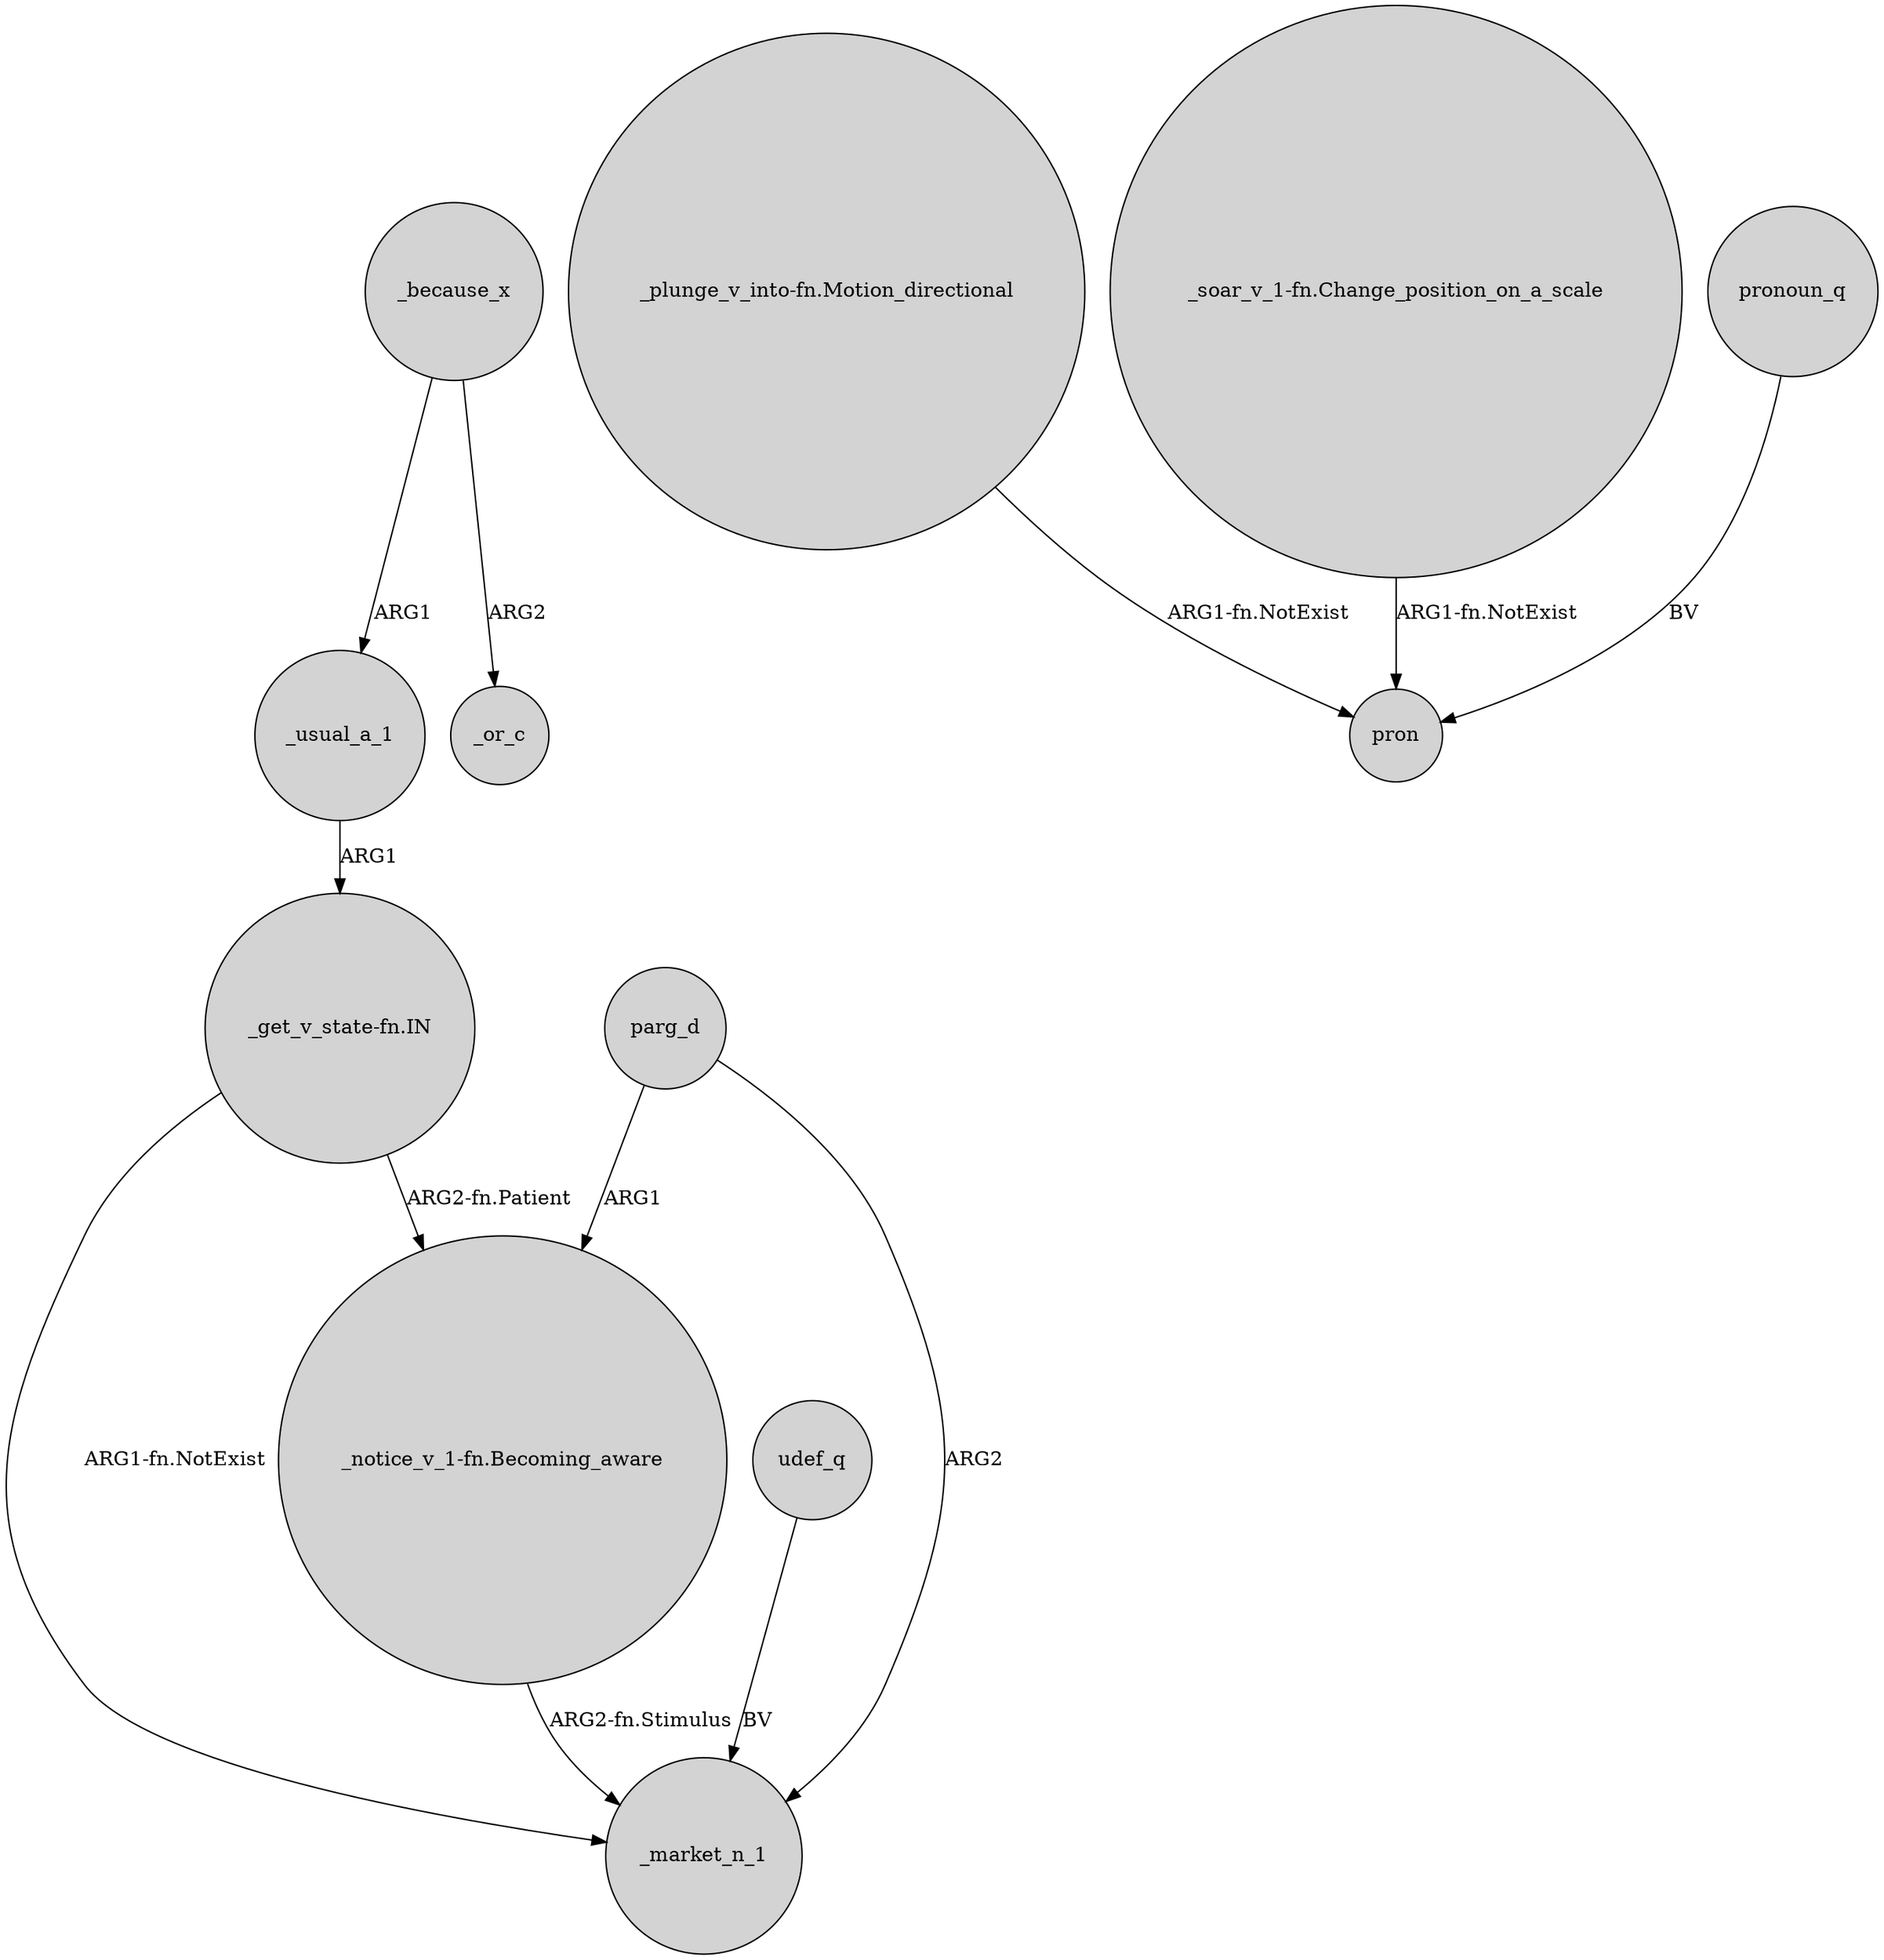 digraph {
	node [shape=circle style=filled]
	"_get_v_state-fn.IN" -> "_notice_v_1-fn.Becoming_aware" [label="ARG2-fn.Patient"]
	_because_x -> _usual_a_1 [label=ARG1]
	"_notice_v_1-fn.Becoming_aware" -> _market_n_1 [label="ARG2-fn.Stimulus"]
	"_plunge_v_into-fn.Motion_directional" -> pron [label="ARG1-fn.NotExist"]
	udef_q -> _market_n_1 [label=BV]
	_usual_a_1 -> "_get_v_state-fn.IN" [label=ARG1]
	"_soar_v_1-fn.Change_position_on_a_scale" -> pron [label="ARG1-fn.NotExist"]
	parg_d -> _market_n_1 [label=ARG2]
	_because_x -> _or_c [label=ARG2]
	"_get_v_state-fn.IN" -> _market_n_1 [label="ARG1-fn.NotExist"]
	parg_d -> "_notice_v_1-fn.Becoming_aware" [label=ARG1]
	pronoun_q -> pron [label=BV]
}
